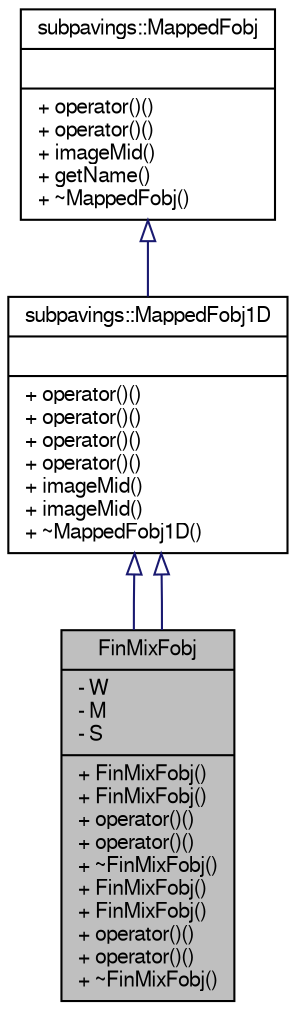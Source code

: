 digraph G
{
  edge [fontname="FreeSans",fontsize="10",labelfontname="FreeSans",labelfontsize="10"];
  node [fontname="FreeSans",fontsize="10",shape=record];
  Node1 [label="{FinMixFobj\n|- W\l- M\l- S\l|+ FinMixFobj()\l+ FinMixFobj()\l+ operator()()\l+ operator()()\l+ ~FinMixFobj()\l+ FinMixFobj()\l+ FinMixFobj()\l+ operator()()\l+ operator()()\l+ ~FinMixFobj()\l}",height=0.2,width=0.4,color="black", fillcolor="grey75", style="filled" fontcolor="black"];
  Node2 -> Node1 [dir="back",color="midnightblue",fontsize="10",style="solid",arrowtail="onormal",fontname="FreeSans"];
  Node2 [label="{subpavings::MappedFobj1D\n||+ operator()()\l+ operator()()\l+ operator()()\l+ operator()()\l+ imageMid()\l+ imageMid()\l+ ~MappedFobj1D()\l}",height=0.2,width=0.4,color="black", fillcolor="white", style="filled",URL="$classsubpavings_1_1MappedFobj1D.shtml"];
  Node3 -> Node2 [dir="back",color="midnightblue",fontsize="10",style="solid",arrowtail="onormal",fontname="FreeSans"];
  Node3 [label="{subpavings::MappedFobj\n||+ operator()()\l+ operator()()\l+ imageMid()\l+ getName()\l+ ~MappedFobj()\l}",height=0.2,width=0.4,color="black", fillcolor="white", style="filled",URL="$classsubpavings_1_1MappedFobj.shtml"];
  Node2 -> Node1 [dir="back",color="midnightblue",fontsize="10",style="solid",arrowtail="onormal",fontname="FreeSans"];
}
